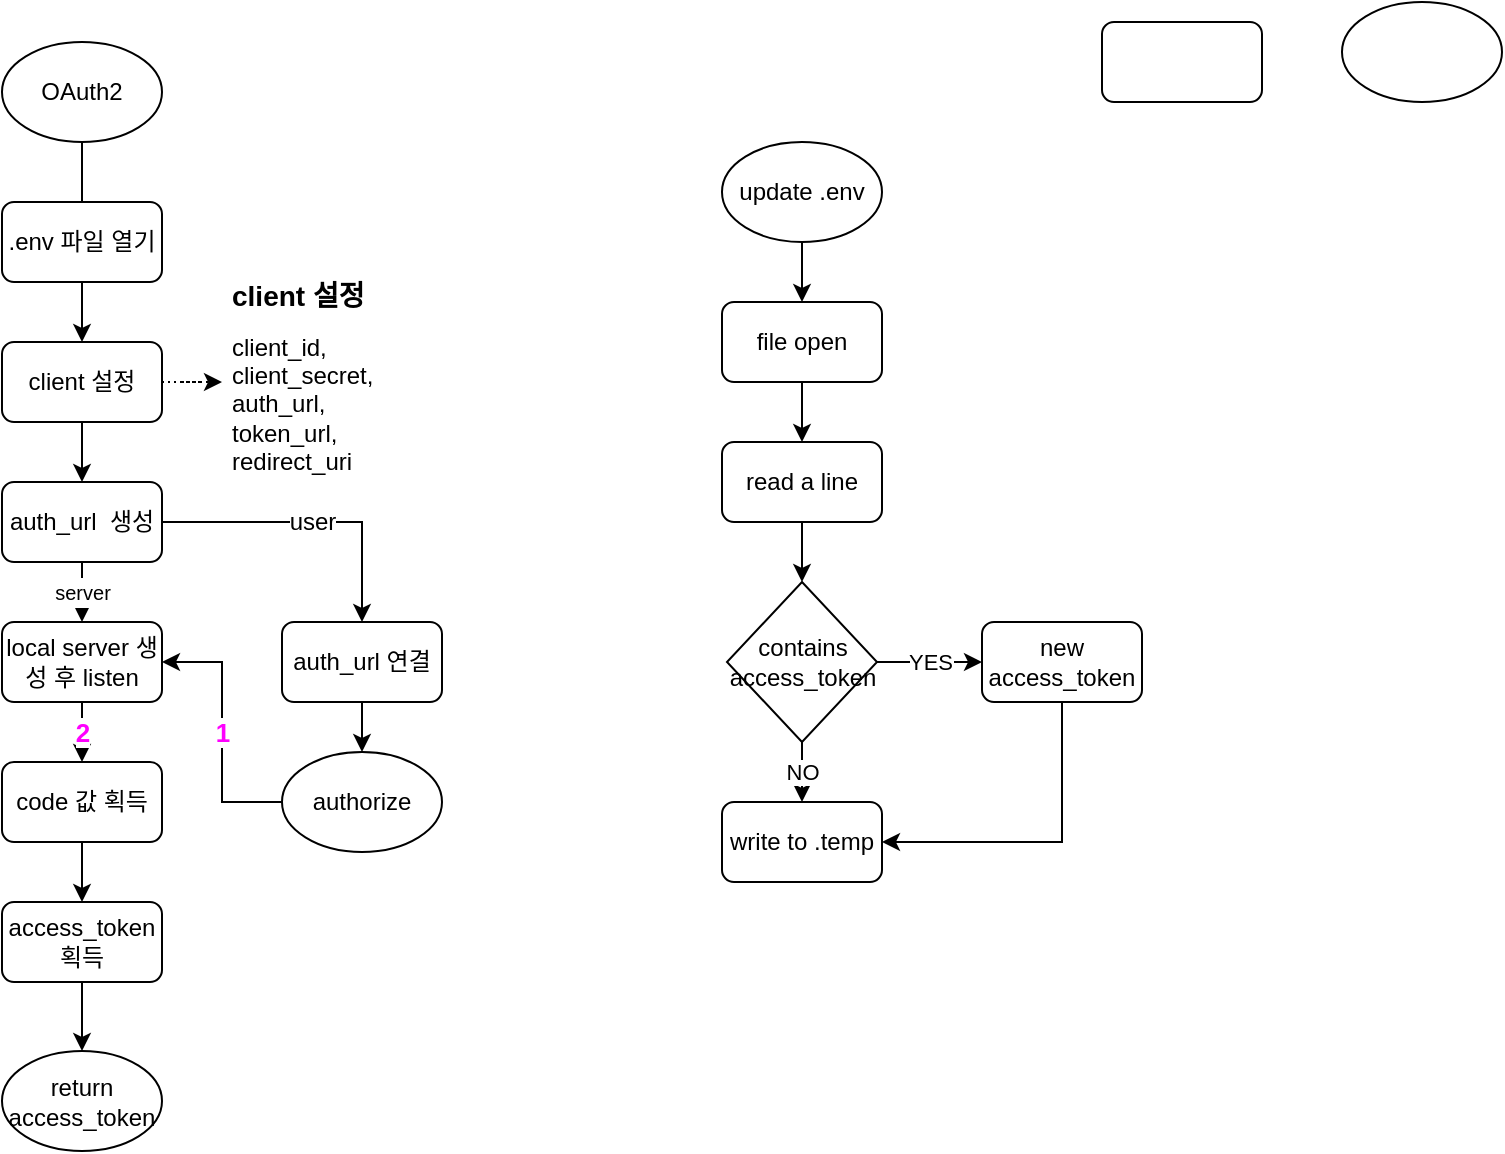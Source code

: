 <mxfile version="16.2.4" type="github">
  <diagram id="rfSWHlRA1yjYHvfrcOm9" name="Page-1">
    <mxGraphModel dx="652" dy="464" grid="1" gridSize="10" guides="1" tooltips="1" connect="1" arrows="1" fold="1" page="1" pageScale="1" pageWidth="827" pageHeight="1169" math="0" shadow="0">
      <root>
        <mxCell id="0" />
        <mxCell id="1" parent="0" />
        <mxCell id="764dK100W6ZVJjYmW9kR-14" value="" style="edgeStyle=orthogonalEdgeStyle;rounded=0;orthogonalLoop=1;jettySize=auto;html=1;fontSize=12;" parent="1" source="764dK100W6ZVJjYmW9kR-1" target="764dK100W6ZVJjYmW9kR-5" edge="1">
          <mxGeometry relative="1" as="geometry" />
        </mxCell>
        <mxCell id="764dK100W6ZVJjYmW9kR-1" value="OAuth2" style="ellipse;whiteSpace=wrap;html=1;" parent="1" vertex="1">
          <mxGeometry x="70" y="30" width="80" height="50" as="geometry" />
        </mxCell>
        <mxCell id="764dK100W6ZVJjYmW9kR-2" value=".env 파일 열기" style="rounded=1;whiteSpace=wrap;html=1;" parent="1" vertex="1">
          <mxGeometry x="70" y="110" width="80" height="40" as="geometry" />
        </mxCell>
        <mxCell id="764dK100W6ZVJjYmW9kR-3" value="" style="rounded=1;whiteSpace=wrap;html=1;" parent="1" vertex="1">
          <mxGeometry x="620" y="20" width="80" height="40" as="geometry" />
        </mxCell>
        <mxCell id="764dK100W6ZVJjYmW9kR-4" value="" style="ellipse;whiteSpace=wrap;html=1;" parent="1" vertex="1">
          <mxGeometry x="740" y="10" width="80" height="50" as="geometry" />
        </mxCell>
        <mxCell id="764dK100W6ZVJjYmW9kR-7" value="" style="edgeStyle=orthogonalEdgeStyle;rounded=0;orthogonalLoop=1;jettySize=auto;html=1;fontSize=12;dashed=1;dashPattern=1 2;" parent="1" source="764dK100W6ZVJjYmW9kR-5" target="764dK100W6ZVJjYmW9kR-6" edge="1">
          <mxGeometry relative="1" as="geometry" />
        </mxCell>
        <mxCell id="764dK100W6ZVJjYmW9kR-18" style="edgeStyle=orthogonalEdgeStyle;rounded=0;orthogonalLoop=1;jettySize=auto;html=1;exitX=0.5;exitY=1;exitDx=0;exitDy=0;entryX=0.5;entryY=0;entryDx=0;entryDy=0;fontSize=12;" parent="1" source="764dK100W6ZVJjYmW9kR-5" target="764dK100W6ZVJjYmW9kR-12" edge="1">
          <mxGeometry relative="1" as="geometry" />
        </mxCell>
        <mxCell id="764dK100W6ZVJjYmW9kR-5" value="client 설정" style="rounded=1;whiteSpace=wrap;html=1;" parent="1" vertex="1">
          <mxGeometry x="70" y="180" width="80" height="40" as="geometry" />
        </mxCell>
        <mxCell id="764dK100W6ZVJjYmW9kR-6" value="&lt;h1 style=&quot;font-size: 14px&quot;&gt;&lt;font style=&quot;font-size: 14px&quot;&gt;client 설정&lt;/font&gt;&lt;/h1&gt;&lt;div&gt;&lt;font style=&quot;font-size: 12px&quot;&gt;client_id,&lt;/font&gt;&lt;/div&gt;&lt;div&gt;&lt;font style=&quot;font-size: 12px&quot;&gt;client_secret,&lt;/font&gt;&lt;/div&gt;&lt;div&gt;&lt;font style=&quot;font-size: 12px&quot;&gt;auth_url,&lt;/font&gt;&lt;/div&gt;&lt;div&gt;&lt;font style=&quot;font-size: 12px&quot;&gt;token_url,&lt;/font&gt;&lt;/div&gt;&lt;div&gt;&lt;font style=&quot;font-size: 12px&quot;&gt;redirect_uri&lt;/font&gt;&lt;/div&gt;" style="text;html=1;strokeColor=none;fillColor=none;spacing=5;spacingTop=-20;whiteSpace=wrap;overflow=hidden;rounded=0;" parent="1" vertex="1">
          <mxGeometry x="180" y="150" width="90" height="100" as="geometry" />
        </mxCell>
        <mxCell id="764dK100W6ZVJjYmW9kR-21" value="" style="edgeStyle=orthogonalEdgeStyle;rounded=0;orthogonalLoop=1;jettySize=auto;html=1;fontSize=11;" parent="1" source="764dK100W6ZVJjYmW9kR-9" target="764dK100W6ZVJjYmW9kR-20" edge="1">
          <mxGeometry relative="1" as="geometry" />
        </mxCell>
        <mxCell id="764dK100W6ZVJjYmW9kR-9" value="auth_url 연결" style="rounded=1;whiteSpace=wrap;html=1;" parent="1" vertex="1">
          <mxGeometry x="210" y="320" width="80" height="40" as="geometry" />
        </mxCell>
        <mxCell id="764dK100W6ZVJjYmW9kR-31" value="" style="edgeStyle=orthogonalEdgeStyle;rounded=0;orthogonalLoop=1;jettySize=auto;html=1;fontSize=13;fontColor=#FF00FF;" parent="1" source="764dK100W6ZVJjYmW9kR-11" target="764dK100W6ZVJjYmW9kR-30" edge="1">
          <mxGeometry relative="1" as="geometry" />
        </mxCell>
        <mxCell id="764dK100W6ZVJjYmW9kR-11" value="access_token 획득" style="rounded=1;whiteSpace=wrap;html=1;" parent="1" vertex="1">
          <mxGeometry x="70" y="460" width="80" height="40" as="geometry" />
        </mxCell>
        <mxCell id="764dK100W6ZVJjYmW9kR-17" value="user" style="edgeStyle=orthogonalEdgeStyle;rounded=0;orthogonalLoop=1;jettySize=auto;html=1;exitX=1;exitY=0.5;exitDx=0;exitDy=0;entryX=0.5;entryY=0;entryDx=0;entryDy=0;fontSize=12;" parent="1" source="764dK100W6ZVJjYmW9kR-12" target="764dK100W6ZVJjYmW9kR-9" edge="1">
          <mxGeometry relative="1" as="geometry" />
        </mxCell>
        <mxCell id="764dK100W6ZVJjYmW9kR-19" value="&lt;font size=&quot;1&quot;&gt;server&lt;/font&gt;" style="edgeStyle=orthogonalEdgeStyle;rounded=0;orthogonalLoop=1;jettySize=auto;html=1;exitX=0.5;exitY=1;exitDx=0;exitDy=0;entryX=0.5;entryY=0;entryDx=0;entryDy=0;fontSize=12;" parent="1" source="764dK100W6ZVJjYmW9kR-12" target="764dK100W6ZVJjYmW9kR-13" edge="1">
          <mxGeometry relative="1" as="geometry" />
        </mxCell>
        <mxCell id="764dK100W6ZVJjYmW9kR-12" value="auth_url &amp;nbsp;생성" style="rounded=1;whiteSpace=wrap;html=1;" parent="1" vertex="1">
          <mxGeometry x="70" y="250" width="80" height="40" as="geometry" />
        </mxCell>
        <mxCell id="764dK100W6ZVJjYmW9kR-25" value="&lt;b&gt;&lt;font color=&quot;#ff00ff&quot; style=&quot;font-size: 13px&quot;&gt;2&lt;/font&gt;&lt;/b&gt;" style="edgeStyle=orthogonalEdgeStyle;rounded=0;orthogonalLoop=1;jettySize=auto;html=1;fontSize=11;" parent="1" source="764dK100W6ZVJjYmW9kR-13" target="764dK100W6ZVJjYmW9kR-16" edge="1">
          <mxGeometry relative="1" as="geometry" />
        </mxCell>
        <mxCell id="764dK100W6ZVJjYmW9kR-13" value="local server 생성 후 listen" style="rounded=1;whiteSpace=wrap;html=1;" parent="1" vertex="1">
          <mxGeometry x="70" y="320" width="80" height="40" as="geometry" />
        </mxCell>
        <mxCell id="764dK100W6ZVJjYmW9kR-23" value="" style="edgeStyle=orthogonalEdgeStyle;rounded=0;orthogonalLoop=1;jettySize=auto;html=1;fontSize=11;" parent="1" source="764dK100W6ZVJjYmW9kR-16" target="764dK100W6ZVJjYmW9kR-11" edge="1">
          <mxGeometry relative="1" as="geometry" />
        </mxCell>
        <mxCell id="764dK100W6ZVJjYmW9kR-16" value="code 값 획득" style="rounded=1;whiteSpace=wrap;html=1;" parent="1" vertex="1">
          <mxGeometry x="70" y="390" width="80" height="40" as="geometry" />
        </mxCell>
        <mxCell id="764dK100W6ZVJjYmW9kR-29" value="&lt;b&gt;&lt;font color=&quot;#ff00ff&quot; style=&quot;font-size: 13px&quot;&gt;1&lt;/font&gt;&lt;/b&gt;" style="edgeStyle=orthogonalEdgeStyle;rounded=0;orthogonalLoop=1;jettySize=auto;html=1;entryX=1;entryY=0.5;entryDx=0;entryDy=0;fontSize=11;" parent="1" source="764dK100W6ZVJjYmW9kR-20" target="764dK100W6ZVJjYmW9kR-13" edge="1">
          <mxGeometry relative="1" as="geometry" />
        </mxCell>
        <mxCell id="764dK100W6ZVJjYmW9kR-20" value="authorize" style="ellipse;whiteSpace=wrap;html=1;" parent="1" vertex="1">
          <mxGeometry x="210" y="385" width="80" height="50" as="geometry" />
        </mxCell>
        <mxCell id="764dK100W6ZVJjYmW9kR-30" value="return access_token" style="ellipse;whiteSpace=wrap;html=1;" parent="1" vertex="1">
          <mxGeometry x="70" y="534.5" width="80" height="50" as="geometry" />
        </mxCell>
        <mxCell id="FaxqJj2XbyqUI5SI648U-8" style="edgeStyle=orthogonalEdgeStyle;rounded=0;orthogonalLoop=1;jettySize=auto;html=1;exitX=0.5;exitY=1;exitDx=0;exitDy=0;entryX=0.5;entryY=0;entryDx=0;entryDy=0;" edge="1" parent="1" source="FaxqJj2XbyqUI5SI648U-1" target="FaxqJj2XbyqUI5SI648U-2">
          <mxGeometry relative="1" as="geometry" />
        </mxCell>
        <mxCell id="FaxqJj2XbyqUI5SI648U-1" value="update .env" style="ellipse;whiteSpace=wrap;html=1;" vertex="1" parent="1">
          <mxGeometry x="430" y="80" width="80" height="50" as="geometry" />
        </mxCell>
        <mxCell id="FaxqJj2XbyqUI5SI648U-9" style="edgeStyle=orthogonalEdgeStyle;rounded=0;orthogonalLoop=1;jettySize=auto;html=1;exitX=0.5;exitY=1;exitDx=0;exitDy=0;entryX=0.5;entryY=0;entryDx=0;entryDy=0;" edge="1" parent="1" source="FaxqJj2XbyqUI5SI648U-2" target="FaxqJj2XbyqUI5SI648U-3">
          <mxGeometry relative="1" as="geometry" />
        </mxCell>
        <mxCell id="FaxqJj2XbyqUI5SI648U-2" value="file open" style="rounded=1;whiteSpace=wrap;html=1;" vertex="1" parent="1">
          <mxGeometry x="430" y="160" width="80" height="40" as="geometry" />
        </mxCell>
        <mxCell id="FaxqJj2XbyqUI5SI648U-10" style="edgeStyle=orthogonalEdgeStyle;rounded=0;orthogonalLoop=1;jettySize=auto;html=1;exitX=0.5;exitY=1;exitDx=0;exitDy=0;entryX=0.5;entryY=0;entryDx=0;entryDy=0;" edge="1" parent="1" source="FaxqJj2XbyqUI5SI648U-3" target="FaxqJj2XbyqUI5SI648U-4">
          <mxGeometry relative="1" as="geometry" />
        </mxCell>
        <mxCell id="FaxqJj2XbyqUI5SI648U-3" value="read a line" style="rounded=1;whiteSpace=wrap;html=1;" vertex="1" parent="1">
          <mxGeometry x="430" y="230" width="80" height="40" as="geometry" />
        </mxCell>
        <mxCell id="FaxqJj2XbyqUI5SI648U-12" value="YES" style="edgeStyle=orthogonalEdgeStyle;rounded=0;orthogonalLoop=1;jettySize=auto;html=1;exitX=1;exitY=0.5;exitDx=0;exitDy=0;" edge="1" parent="1" source="FaxqJj2XbyqUI5SI648U-4" target="FaxqJj2XbyqUI5SI648U-11">
          <mxGeometry relative="1" as="geometry" />
        </mxCell>
        <mxCell id="FaxqJj2XbyqUI5SI648U-14" value="NO" style="edgeStyle=orthogonalEdgeStyle;rounded=0;orthogonalLoop=1;jettySize=auto;html=1;exitX=0.5;exitY=1;exitDx=0;exitDy=0;" edge="1" parent="1" source="FaxqJj2XbyqUI5SI648U-4" target="FaxqJj2XbyqUI5SI648U-5">
          <mxGeometry relative="1" as="geometry" />
        </mxCell>
        <mxCell id="FaxqJj2XbyqUI5SI648U-4" value="contains access_token" style="rhombus;whiteSpace=wrap;html=1;" vertex="1" parent="1">
          <mxGeometry x="432.5" y="300" width="75" height="80" as="geometry" />
        </mxCell>
        <mxCell id="FaxqJj2XbyqUI5SI648U-5" value="write to .temp" style="rounded=1;whiteSpace=wrap;html=1;" vertex="1" parent="1">
          <mxGeometry x="430" y="410" width="80" height="40" as="geometry" />
        </mxCell>
        <mxCell id="FaxqJj2XbyqUI5SI648U-15" style="edgeStyle=orthogonalEdgeStyle;rounded=0;orthogonalLoop=1;jettySize=auto;html=1;exitX=0.5;exitY=1;exitDx=0;exitDy=0;entryX=1;entryY=0.5;entryDx=0;entryDy=0;" edge="1" parent="1" source="FaxqJj2XbyqUI5SI648U-11" target="FaxqJj2XbyqUI5SI648U-5">
          <mxGeometry relative="1" as="geometry" />
        </mxCell>
        <mxCell id="FaxqJj2XbyqUI5SI648U-11" value="new access_token" style="rounded=1;whiteSpace=wrap;html=1;" vertex="1" parent="1">
          <mxGeometry x="560" y="320" width="80" height="40" as="geometry" />
        </mxCell>
      </root>
    </mxGraphModel>
  </diagram>
</mxfile>
